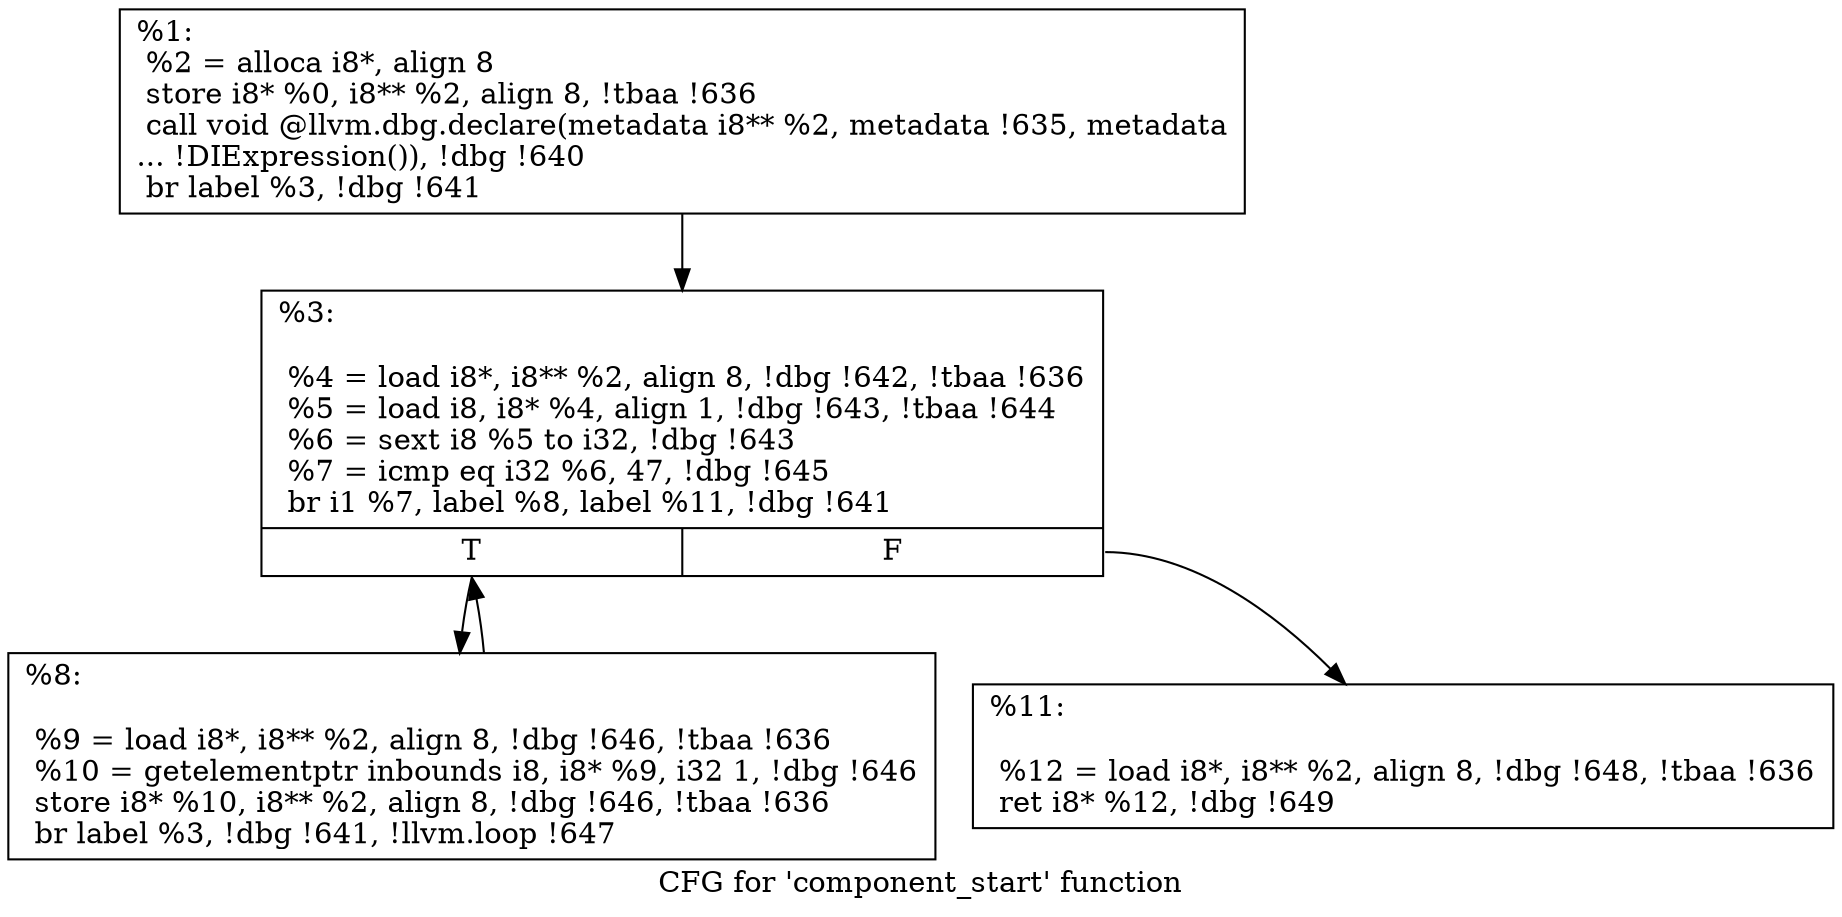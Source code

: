 digraph "CFG for 'component_start' function" {
	label="CFG for 'component_start' function";

	Node0x18febd0 [shape=record,label="{%1:\l  %2 = alloca i8*, align 8\l  store i8* %0, i8** %2, align 8, !tbaa !636\l  call void @llvm.dbg.declare(metadata i8** %2, metadata !635, metadata\l... !DIExpression()), !dbg !640\l  br label %3, !dbg !641\l}"];
	Node0x18febd0 -> Node0x18fec80;
	Node0x18fec80 [shape=record,label="{%3:\l\l  %4 = load i8*, i8** %2, align 8, !dbg !642, !tbaa !636\l  %5 = load i8, i8* %4, align 1, !dbg !643, !tbaa !644\l  %6 = sext i8 %5 to i32, !dbg !643\l  %7 = icmp eq i32 %6, 47, !dbg !645\l  br i1 %7, label %8, label %11, !dbg !641\l|{<s0>T|<s1>F}}"];
	Node0x18fec80:s0 -> Node0x18fecd0;
	Node0x18fec80:s1 -> Node0x18fed20;
	Node0x18fecd0 [shape=record,label="{%8:\l\l  %9 = load i8*, i8** %2, align 8, !dbg !646, !tbaa !636\l  %10 = getelementptr inbounds i8, i8* %9, i32 1, !dbg !646\l  store i8* %10, i8** %2, align 8, !dbg !646, !tbaa !636\l  br label %3, !dbg !641, !llvm.loop !647\l}"];
	Node0x18fecd0 -> Node0x18fec80;
	Node0x18fed20 [shape=record,label="{%11:\l\l  %12 = load i8*, i8** %2, align 8, !dbg !648, !tbaa !636\l  ret i8* %12, !dbg !649\l}"];
}
